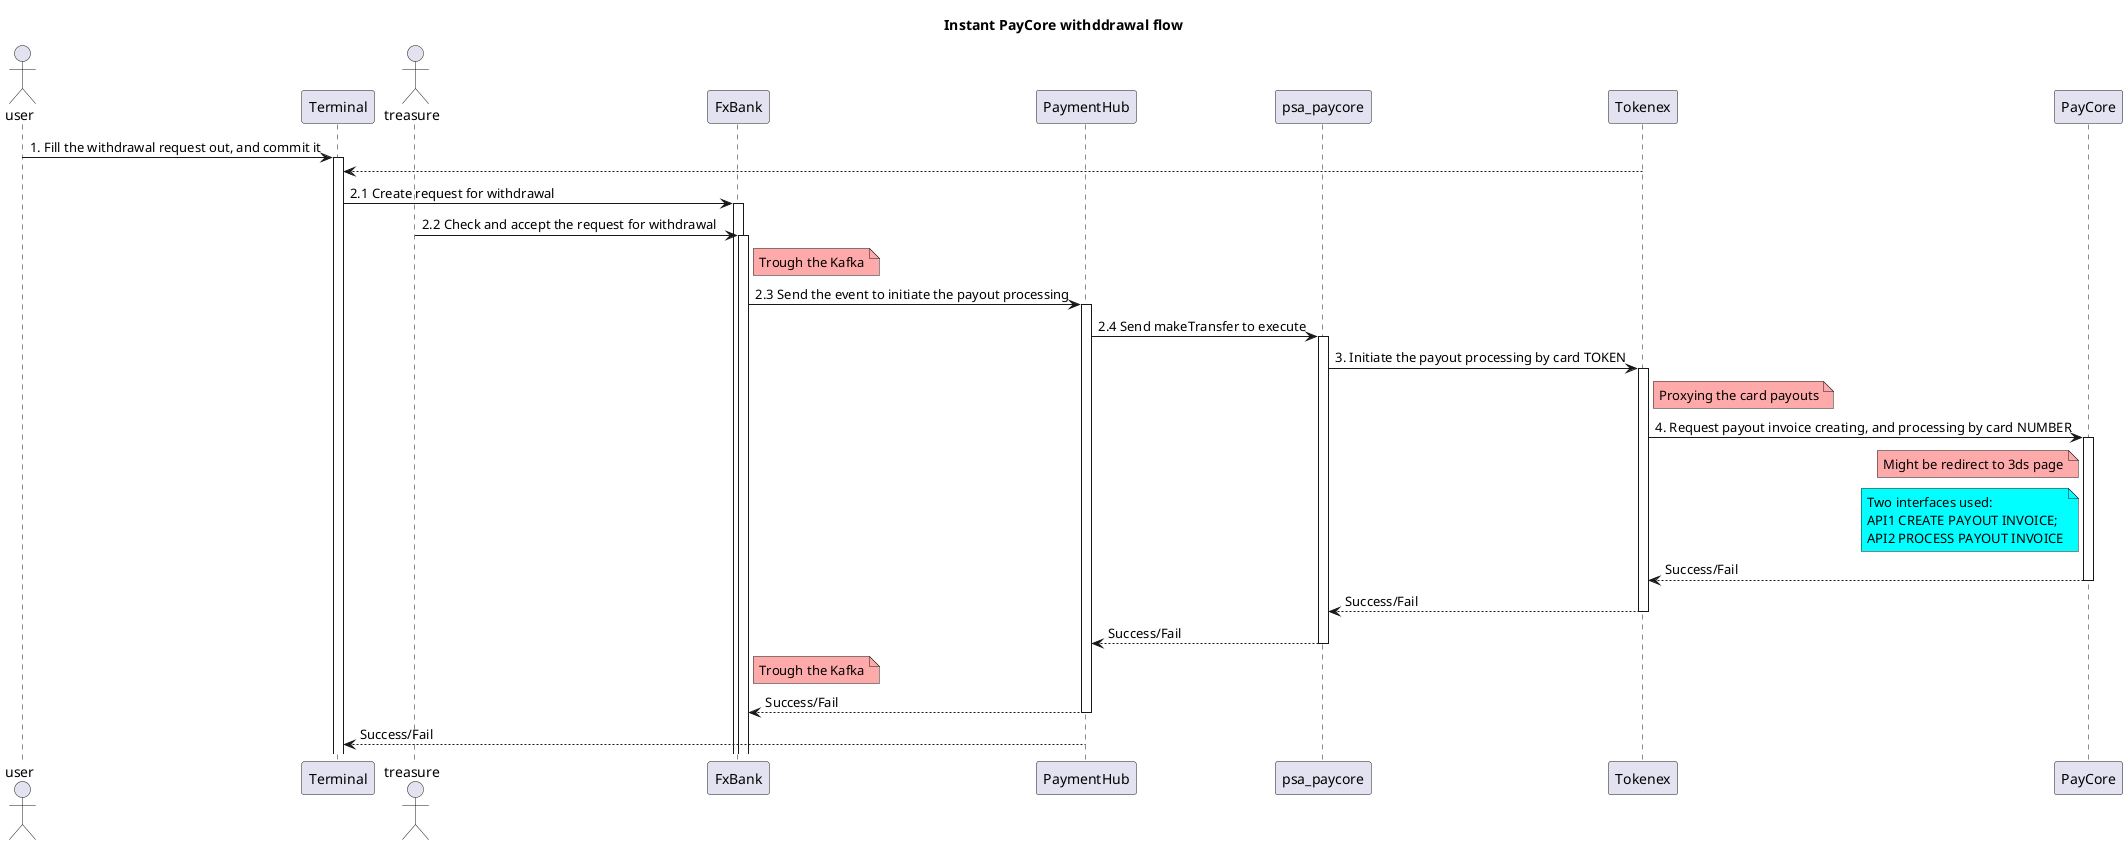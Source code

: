 @startuml

title Instant PayCore withddrawal flow

actor user
participant Terminal
actor treasure
participant FxBank
participant PaymentHub
participant psa_paycore
participant Tokenex
participant PayCore


user -> Terminal ++: 1. Fill the withdrawal request out, and commit it
Tokenex --> Terminal --: 

Terminal -> FxBank ++: 2.1 Create request for withdrawal
treasure -> FxBank ++: 2.2 Check and accept the request for withdrawal

note right of FxBank #FFAAAA: Trough the Kafka
FxBank -> PaymentHub ++: 2.3 Send the event to initiate the payout processing

PaymentHub -> psa_paycore ++: 2.4 Send makeTransfer to execute

psa_paycore -> Tokenex ++: 3. Initiate the payout processing by card TOKEN

note right of Tokenex #FFAAAA: Proxying the card payouts
Tokenex -> PayCore ++: 4. Request payout invoice creating, and processing by card NUMBER
note left of PayCore #FFAAAA: Might be redirect to 3ds page
note left of PayCore #Aqua: Two interfaces used: \nAPI1 CREATE PAYOUT INVOICE; \nAPI2 PROCESS PAYOUT INVOICE
PayCore --> Tokenex --: Success/Fail

Tokenex --> psa_paycore --: Success/Fail

psa_paycore --> PaymentHub --: Success/Fail 

note right of FxBank #FFAAAA: Trough the Kafka
PaymentHub --> FxBank --: Success/Fail
PaymentHub --> Terminal --: Success/Fail

@enduml